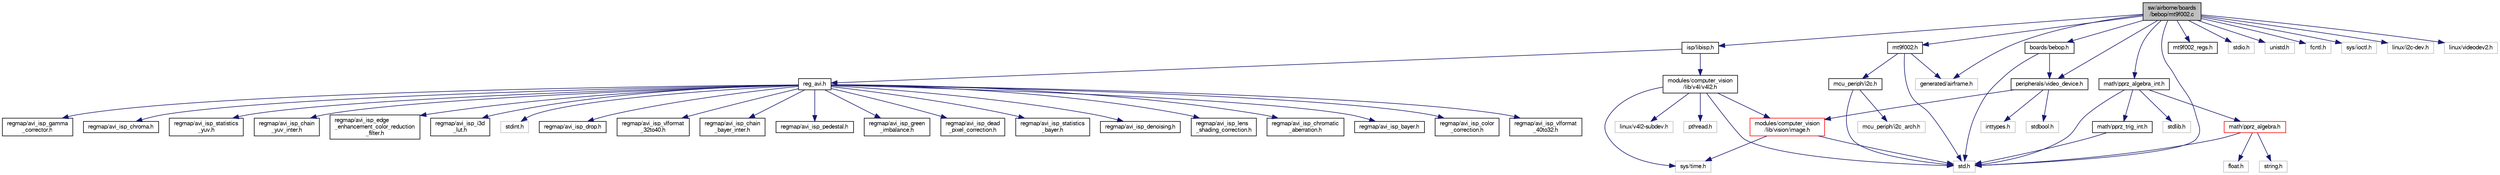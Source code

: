 digraph "sw/airborne/boards/bebop/mt9f002.c"
{
  edge [fontname="FreeSans",fontsize="10",labelfontname="FreeSans",labelfontsize="10"];
  node [fontname="FreeSans",fontsize="10",shape=record];
  Node1 [label="sw/airborne/boards\l/bebop/mt9f002.c",height=0.2,width=0.4,color="black", fillcolor="grey75", style="filled", fontcolor="black"];
  Node1 -> Node2 [color="midnightblue",fontsize="10",style="solid",fontname="FreeSans"];
  Node2 [label="std.h",height=0.2,width=0.4,color="grey75", fillcolor="white", style="filled"];
  Node1 -> Node3 [color="midnightblue",fontsize="10",style="solid",fontname="FreeSans"];
  Node3 [label="mt9f002.h",height=0.2,width=0.4,color="black", fillcolor="white", style="filled",URL="$mt9f002_8h.html",tooltip="Initialization and configuration of the MT9F002 CMOS Chip. "];
  Node3 -> Node2 [color="midnightblue",fontsize="10",style="solid",fontname="FreeSans"];
  Node3 -> Node4 [color="midnightblue",fontsize="10",style="solid",fontname="FreeSans"];
  Node4 [label="mcu_periph/i2c.h",height=0.2,width=0.4,color="black", fillcolor="white", style="filled",URL="$i2c_8h.html",tooltip="Architecture independent I2C (Inter-Integrated Circuit Bus) API. "];
  Node4 -> Node2 [color="midnightblue",fontsize="10",style="solid",fontname="FreeSans"];
  Node4 -> Node5 [color="midnightblue",fontsize="10",style="solid",fontname="FreeSans"];
  Node5 [label="mcu_periph/i2c_arch.h",height=0.2,width=0.4,color="grey75", fillcolor="white", style="filled"];
  Node3 -> Node6 [color="midnightblue",fontsize="10",style="solid",fontname="FreeSans"];
  Node6 [label="generated/airframe.h",height=0.2,width=0.4,color="grey75", fillcolor="white", style="filled"];
  Node1 -> Node7 [color="midnightblue",fontsize="10",style="solid",fontname="FreeSans"];
  Node7 [label="mt9f002_regs.h",height=0.2,width=0.4,color="black", fillcolor="white", style="filled",URL="$mt9f002__regs_8h.html"];
  Node1 -> Node8 [color="midnightblue",fontsize="10",style="solid",fontname="FreeSans"];
  Node8 [label="isp/libisp.h",height=0.2,width=0.4,color="black", fillcolor="white", style="filled",URL="$libisp_8h.html"];
  Node8 -> Node9 [color="midnightblue",fontsize="10",style="solid",fontname="FreeSans"];
  Node9 [label="reg_avi.h",height=0.2,width=0.4,color="black", fillcolor="white", style="filled",URL="$reg__avi_8h.html"];
  Node9 -> Node10 [color="midnightblue",fontsize="10",style="solid",fontname="FreeSans"];
  Node10 [label="stdint.h",height=0.2,width=0.4,color="grey75", fillcolor="white", style="filled"];
  Node9 -> Node11 [color="midnightblue",fontsize="10",style="solid",fontname="FreeSans"];
  Node11 [label="regmap/avi_isp_vlformat\l_32to40.h",height=0.2,width=0.4,color="black", fillcolor="white", style="filled",URL="$avi__isp__vlformat__32to40_8h.html"];
  Node9 -> Node12 [color="midnightblue",fontsize="10",style="solid",fontname="FreeSans"];
  Node12 [label="regmap/avi_isp_chain\l_bayer_inter.h",height=0.2,width=0.4,color="black", fillcolor="white", style="filled",URL="$avi__isp__chain__bayer__inter_8h.html"];
  Node9 -> Node13 [color="midnightblue",fontsize="10",style="solid",fontname="FreeSans"];
  Node13 [label="regmap/avi_isp_pedestal.h",height=0.2,width=0.4,color="black", fillcolor="white", style="filled",URL="$avi__isp__pedestal_8h.html"];
  Node9 -> Node14 [color="midnightblue",fontsize="10",style="solid",fontname="FreeSans"];
  Node14 [label="regmap/avi_isp_green\l_imbalance.h",height=0.2,width=0.4,color="black", fillcolor="white", style="filled",URL="$avi__isp__green__imbalance_8h.html"];
  Node9 -> Node15 [color="midnightblue",fontsize="10",style="solid",fontname="FreeSans"];
  Node15 [label="regmap/avi_isp_dead\l_pixel_correction.h",height=0.2,width=0.4,color="black", fillcolor="white", style="filled",URL="$avi__isp__dead__pixel__correction_8h.html"];
  Node9 -> Node16 [color="midnightblue",fontsize="10",style="solid",fontname="FreeSans"];
  Node16 [label="regmap/avi_isp_statistics\l_bayer.h",height=0.2,width=0.4,color="black", fillcolor="white", style="filled",URL="$avi__isp__statistics__bayer_8h.html"];
  Node9 -> Node17 [color="midnightblue",fontsize="10",style="solid",fontname="FreeSans"];
  Node17 [label="regmap/avi_isp_denoising.h",height=0.2,width=0.4,color="black", fillcolor="white", style="filled",URL="$avi__isp__denoising_8h.html"];
  Node9 -> Node18 [color="midnightblue",fontsize="10",style="solid",fontname="FreeSans"];
  Node18 [label="regmap/avi_isp_lens\l_shading_correction.h",height=0.2,width=0.4,color="black", fillcolor="white", style="filled",URL="$avi__isp__lens__shading__correction_8h.html"];
  Node9 -> Node19 [color="midnightblue",fontsize="10",style="solid",fontname="FreeSans"];
  Node19 [label="regmap/avi_isp_chromatic\l_aberration.h",height=0.2,width=0.4,color="black", fillcolor="white", style="filled",URL="$avi__isp__chromatic__aberration_8h.html"];
  Node9 -> Node20 [color="midnightblue",fontsize="10",style="solid",fontname="FreeSans"];
  Node20 [label="regmap/avi_isp_bayer.h",height=0.2,width=0.4,color="black", fillcolor="white", style="filled",URL="$avi__isp__bayer_8h.html"];
  Node9 -> Node21 [color="midnightblue",fontsize="10",style="solid",fontname="FreeSans"];
  Node21 [label="regmap/avi_isp_color\l_correction.h",height=0.2,width=0.4,color="black", fillcolor="white", style="filled",URL="$avi__isp__color__correction_8h.html"];
  Node9 -> Node22 [color="midnightblue",fontsize="10",style="solid",fontname="FreeSans"];
  Node22 [label="regmap/avi_isp_vlformat\l_40to32.h",height=0.2,width=0.4,color="black", fillcolor="white", style="filled",URL="$avi__isp__vlformat__40to32_8h.html"];
  Node9 -> Node23 [color="midnightblue",fontsize="10",style="solid",fontname="FreeSans"];
  Node23 [label="regmap/avi_isp_gamma\l_corrector.h",height=0.2,width=0.4,color="black", fillcolor="white", style="filled",URL="$avi__isp__gamma__corrector_8h.html"];
  Node9 -> Node24 [color="midnightblue",fontsize="10",style="solid",fontname="FreeSans"];
  Node24 [label="regmap/avi_isp_chroma.h",height=0.2,width=0.4,color="black", fillcolor="white", style="filled",URL="$avi__isp__chroma_8h.html"];
  Node9 -> Node25 [color="midnightblue",fontsize="10",style="solid",fontname="FreeSans"];
  Node25 [label="regmap/avi_isp_statistics\l_yuv.h",height=0.2,width=0.4,color="black", fillcolor="white", style="filled",URL="$avi__isp__statistics__yuv_8h.html"];
  Node9 -> Node26 [color="midnightblue",fontsize="10",style="solid",fontname="FreeSans"];
  Node26 [label="regmap/avi_isp_chain\l_yuv_inter.h",height=0.2,width=0.4,color="black", fillcolor="white", style="filled",URL="$avi__isp__chain__yuv__inter_8h.html"];
  Node9 -> Node27 [color="midnightblue",fontsize="10",style="solid",fontname="FreeSans"];
  Node27 [label="regmap/avi_isp_edge\l_enhancement_color_reduction\l_filter.h",height=0.2,width=0.4,color="black", fillcolor="white", style="filled",URL="$avi__isp__edge__enhancement__color__reduction__filter_8h.html"];
  Node9 -> Node28 [color="midnightblue",fontsize="10",style="solid",fontname="FreeSans"];
  Node28 [label="regmap/avi_isp_i3d\l_lut.h",height=0.2,width=0.4,color="black", fillcolor="white", style="filled",URL="$avi__isp__i3d__lut_8h.html"];
  Node9 -> Node29 [color="midnightblue",fontsize="10",style="solid",fontname="FreeSans"];
  Node29 [label="regmap/avi_isp_drop.h",height=0.2,width=0.4,color="black", fillcolor="white", style="filled",URL="$avi__isp__drop_8h.html"];
  Node8 -> Node30 [color="midnightblue",fontsize="10",style="solid",fontname="FreeSans"];
  Node30 [label="modules/computer_vision\l/lib/v4l/v4l2.h",height=0.2,width=0.4,color="black", fillcolor="white", style="filled",URL="$v4l2_8h.html",tooltip="Capture images from a V4L2 device (Video for Linux 2) "];
  Node30 -> Node31 [color="midnightblue",fontsize="10",style="solid",fontname="FreeSans"];
  Node31 [label="linux/v4l2-subdev.h",height=0.2,width=0.4,color="grey75", fillcolor="white", style="filled"];
  Node30 -> Node32 [color="midnightblue",fontsize="10",style="solid",fontname="FreeSans"];
  Node32 [label="pthread.h",height=0.2,width=0.4,color="grey75", fillcolor="white", style="filled"];
  Node30 -> Node33 [color="midnightblue",fontsize="10",style="solid",fontname="FreeSans"];
  Node33 [label="sys/time.h",height=0.2,width=0.4,color="grey75", fillcolor="white", style="filled"];
  Node30 -> Node2 [color="midnightblue",fontsize="10",style="solid",fontname="FreeSans"];
  Node30 -> Node34 [color="midnightblue",fontsize="10",style="solid",fontname="FreeSans"];
  Node34 [label="modules/computer_vision\l/lib/vision/image.h",height=0.2,width=0.4,color="red", fillcolor="white", style="filled",URL="$image_8h.html",tooltip="Image helper functions like resizing, color filter, converters... "];
  Node34 -> Node2 [color="midnightblue",fontsize="10",style="solid",fontname="FreeSans"];
  Node34 -> Node33 [color="midnightblue",fontsize="10",style="solid",fontname="FreeSans"];
  Node1 -> Node35 [color="midnightblue",fontsize="10",style="solid",fontname="FreeSans"];
  Node35 [label="math/pprz_algebra_int.h",height=0.2,width=0.4,color="black", fillcolor="white", style="filled",URL="$pprz__algebra__int_8h.html",tooltip="Paparazzi fixed point algebra. "];
  Node35 -> Node2 [color="midnightblue",fontsize="10",style="solid",fontname="FreeSans"];
  Node35 -> Node36 [color="midnightblue",fontsize="10",style="solid",fontname="FreeSans"];
  Node36 [label="math/pprz_algebra.h",height=0.2,width=0.4,color="red", fillcolor="white", style="filled",URL="$pprz__algebra_8h.html",tooltip="Paparazzi generic algebra macros. "];
  Node36 -> Node37 [color="midnightblue",fontsize="10",style="solid",fontname="FreeSans"];
  Node37 [label="float.h",height=0.2,width=0.4,color="grey75", fillcolor="white", style="filled"];
  Node36 -> Node38 [color="midnightblue",fontsize="10",style="solid",fontname="FreeSans"];
  Node38 [label="string.h",height=0.2,width=0.4,color="grey75", fillcolor="white", style="filled"];
  Node36 -> Node2 [color="midnightblue",fontsize="10",style="solid",fontname="FreeSans"];
  Node35 -> Node39 [color="midnightblue",fontsize="10",style="solid",fontname="FreeSans"];
  Node39 [label="math/pprz_trig_int.h",height=0.2,width=0.4,color="black", fillcolor="white", style="filled",URL="$pprz__trig__int_8h.html",tooltip="Paparazzi fixed point trig functions. "];
  Node39 -> Node2 [color="midnightblue",fontsize="10",style="solid",fontname="FreeSans"];
  Node35 -> Node40 [color="midnightblue",fontsize="10",style="solid",fontname="FreeSans"];
  Node40 [label="stdlib.h",height=0.2,width=0.4,color="grey75", fillcolor="white", style="filled"];
  Node1 -> Node41 [color="midnightblue",fontsize="10",style="solid",fontname="FreeSans"];
  Node41 [label="peripherals/video_device.h",height=0.2,width=0.4,color="black", fillcolor="white", style="filled",URL="$video__device_8h.html"];
  Node41 -> Node42 [color="midnightblue",fontsize="10",style="solid",fontname="FreeSans"];
  Node42 [label="stdbool.h",height=0.2,width=0.4,color="grey75", fillcolor="white", style="filled"];
  Node41 -> Node43 [color="midnightblue",fontsize="10",style="solid",fontname="FreeSans"];
  Node43 [label="inttypes.h",height=0.2,width=0.4,color="grey75", fillcolor="white", style="filled"];
  Node41 -> Node34 [color="midnightblue",fontsize="10",style="solid",fontname="FreeSans"];
  Node1 -> Node44 [color="midnightblue",fontsize="10",style="solid",fontname="FreeSans"];
  Node44 [label="stdio.h",height=0.2,width=0.4,color="grey75", fillcolor="white", style="filled"];
  Node1 -> Node45 [color="midnightblue",fontsize="10",style="solid",fontname="FreeSans"];
  Node45 [label="unistd.h",height=0.2,width=0.4,color="grey75", fillcolor="white", style="filled"];
  Node1 -> Node46 [color="midnightblue",fontsize="10",style="solid",fontname="FreeSans"];
  Node46 [label="fcntl.h",height=0.2,width=0.4,color="grey75", fillcolor="white", style="filled"];
  Node1 -> Node47 [color="midnightblue",fontsize="10",style="solid",fontname="FreeSans"];
  Node47 [label="sys/ioctl.h",height=0.2,width=0.4,color="grey75", fillcolor="white", style="filled"];
  Node1 -> Node48 [color="midnightblue",fontsize="10",style="solid",fontname="FreeSans"];
  Node48 [label="linux/i2c-dev.h",height=0.2,width=0.4,color="grey75", fillcolor="white", style="filled"];
  Node1 -> Node49 [color="midnightblue",fontsize="10",style="solid",fontname="FreeSans"];
  Node49 [label="linux/videodev2.h",height=0.2,width=0.4,color="grey75", fillcolor="white", style="filled"];
  Node1 -> Node6 [color="midnightblue",fontsize="10",style="solid",fontname="FreeSans"];
  Node1 -> Node50 [color="midnightblue",fontsize="10",style="solid",fontname="FreeSans"];
  Node50 [label="boards/bebop.h",height=0.2,width=0.4,color="black", fillcolor="white", style="filled",URL="$bebop_8h.html"];
  Node50 -> Node2 [color="midnightblue",fontsize="10",style="solid",fontname="FreeSans"];
  Node50 -> Node41 [color="midnightblue",fontsize="10",style="solid",fontname="FreeSans"];
}
